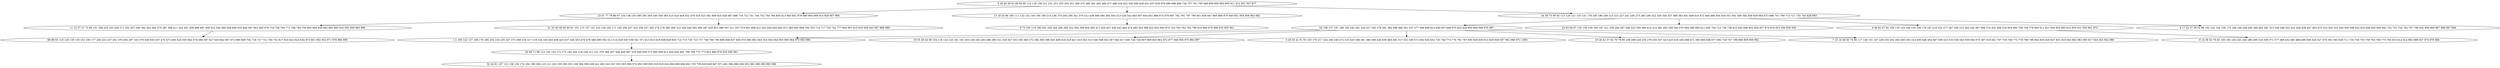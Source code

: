 digraph true_tree {
	"0" -> "1"
	"0" -> "2"
	"0" -> "3"
	"3" -> "4"
	"4" -> "5"
	"1" -> "6"
	"3" -> "7"
	"3" -> "8"
	"3" -> "9"
	"1" -> "10"
	"4" -> "11"
	"4" -> "12"
	"6" -> "13"
	"4" -> "14"
	"8" -> "15"
	"2" -> "16"
	"5" -> "17"
	"4" -> "18"
	"17" -> "19"
	"0" [label="5 20 45 58 61 69 94 95 114 128 156 211 231 251 253 254 351 359 373 385 391 462 469 477 499 518 522 550 580 629 631 637 639 678 696 698 699 730 757 761 785 848 858 859 883 905 911 912 921 937 977"];
	"1" [label="23 47 77 78 86 97 134 148 230 290 294 304 340 356 365 415 424 444 452 479 516 523 581 600 625 628 687 688 716 722 741 744 752 764 766 805 813 840 841 878 880 894 899 914 928 947 994"];
	"2" [label="13 18 33 66 100 111 123 132 140 164 166 214 236 274 293 295 341 379 412 439 468 494 495 504 513 529 542 603 607 644 651 666 674 676 697 782 791 797 798 801 838 847 865 868 870 940 951 954 958 963 982"];
	"3" [label="44 59 75 90 92 113 120 121 133 141 178 195 196 209 213 215 227 241 258 275 284 298 322 330 334 337 368 383 401 408 416 472 484 486 505 534 551 561 585 592 658 659 664 673 686 701 709 713 721 735 745 828 893"];
	"4" [label="54 106 157 181 189 192 242 281 320 327 343 378 381 382 386 460 501 537 577 596 609 614 640 657 668 675 823 826 850 864 968 976 987"];
	"5" [label="1 2 109 122 127 168 176 185 202 216 235 247 273 308 316 317 319 324 325 402 406 425 437 445 455 476 478 480 490 502 512 514 528 530 539 541 571 613 615 619 638 649 650 714 715 720 723 737 748 786 790 806 808 837 855 875 890 891 903 916 934 944 953 960 964 970 983 998"];
	"6" [label="11 12 27 31 72 80 131 188 225 233 269 271 302 307 349 362 363 364 375 387 388 411 442 451 458 496 497 508 532 554 560 588 606 635 646 647 661 665 679 719 758 760 771 780 784 794 803 804 830 842 863 885 922 955 959 965 990"];
	"7" [label="24 63 64 87 129 150 159 190 197 221 238 246 267 268 323 350 366 410 414 481 492 538 544 570 584 589 595 611 695 704 712 736 738 815 845 846 852 854 857 874 919 923 936 939 945"];
	"8" [label="4 48 62 67 82 108 130 143 146 155 169 179 187 219 232 277 287 309 315 342 345 367 369 374 431 456 519 604 690 708 746 779 800 811 821 844 853 895 915 930 931 950 961 973"];
	"9" [label="8 17 22 37 39 52 98 102 142 144 158 173 184 186 248 260 266 282 291 313 339 348 352 422 428 436 447 463 475 510 520 531 540 566 568 632 633 648 655 685 692 732 753 754 762 767 796 832 856 869 887 889 897 906"];
	"10" [label="21 25 40 49 60 84 91 101 115 137 147 153 154 162 171 182 200 207 222 256 257 265 276 278 280 306 312 328 344 393 396 397 429 461 488 507 511 557 579 601 608 621 623 626 643 662 671 683 693 694 700 703 710 717 733 742 777 904 907 910 918 938 943 967 988 989"];
	"11" [label="19 35 36 43 56 104 116 124 125 161 191 203 229 245 283 288 296 321 326 347 353 355 360 372 392 395 399 403 409 418 419 421 433 453 515 546 548 552 567 583 617 645 724 726 807 809 825 861 872 877 946 956 975 984 997"];
	"12" [label="3 29 30 41 51 55 103 170 217 224 240 249 272 310 329 346 361 380 390 426 459 465 491 517 521 556 572 602 634 652 725 740 774 776 781 787 835 836 839 913 929 949 957 962 966 972 1000"];
	"13" [label="88 89 93 118 126 135 136 152 160 177 204 223 237 261 270 292 297 333 370 449 450 457 470 473 493 524 555 562 578 594 597 627 630 642 667 672 680 689 702 718 727 731 750 751 817 818 822 824 834 873 901 902 932 971 979 986 999"];
	"14" [label="10 28 42 57 65 70 79 85 199 208 226 255 279 335 357 413 423 434 435 466 471 500 565 656 677 682 728 747 789 888 908 909 992"];
	"15" [label="6 14 38 53 76 83 165 193 234 243 244 286 289 318 336 371 377 389 432 483 489 498 506 526 527 576 591 593 636 711 734 739 755 756 763 768 775 783 810 812 814 892 898 927 974 978 980"];
	"16" [label="9 73 105 119 180 201 250 264 299 305 332 354 358 404 405 417 420 427 430 443 464 474 485 503 586 622 653 663 670 743 765 792 793 799 819 866 876 896 933 935 941"];
	"17" [label="26 68 71 99 110 145 163 172 175 183 205 218 239 311 331 376 384 407 440 448 467 535 549 558 573 590 598 612 620 654 681 706 769 770 773 851 860 879 920 948 991"];
	"18" [label="7 15 16 46 50 74 96 117 149 151 167 228 252 262 263 285 303 314 400 446 454 487 509 525 533 536 545 559 564 575 587 616 641 707 729 749 772 778 788 795 802 816 820 827 831 833 843 862 882 900 917 924 925 942 969"];
	"19" [label="32 34 81 107 112 138 139 174 194 198 206 210 212 220 259 300 301 338 394 398 438 441 482 543 547 553 563 569 574 582 599 605 610 618 624 660 669 684 691 705 759 829 849 867 871 881 884 886 926 952 981 985 993 995 996"];
}
